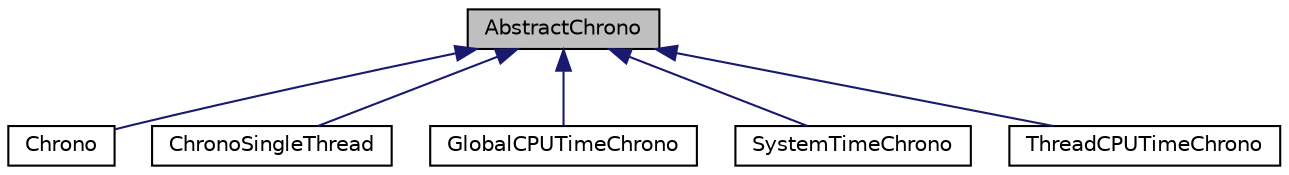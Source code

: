 digraph "AbstractChrono"
{
 // INTERACTIVE_SVG=YES
  bgcolor="transparent";
  edge [fontname="Helvetica",fontsize="10",labelfontname="Helvetica",labelfontsize="10"];
  node [fontname="Helvetica",fontsize="10",shape=record];
  Node0 [label="AbstractChrono",height=0.2,width=0.4,color="black", fillcolor="grey75", style="filled", fontcolor="black"];
  Node0 -> Node1 [dir="back",color="midnightblue",fontsize="10",style="solid",fontname="Helvetica"];
  Node1 [label="Chrono",height=0.2,width=0.4,color="black",URL="$d7/d9f/classumontreal_1_1ssj_1_1util_1_1Chrono.html",tooltip="The Chrono class extends the umontreal.ssj.util.AbstractChrono class and computes the CPU time for th..."];
  Node0 -> Node2 [dir="back",color="midnightblue",fontsize="10",style="solid",fontname="Helvetica"];
  Node2 [label="ChronoSingleThread",height=0.2,width=0.4,color="black",URL="$da/dec/classumontreal_1_1ssj_1_1util_1_1ChronoSingleThread.html",tooltip="This class is deprecated but kept for compatibility with older versions of SSJ. "];
  Node0 -> Node3 [dir="back",color="midnightblue",fontsize="10",style="solid",fontname="Helvetica"];
  Node3 [label="GlobalCPUTimeChrono",height=0.2,width=0.4,color="black",URL="$d6/d0e/classumontreal_1_1ssj_1_1util_1_1GlobalCPUTimeChrono.html",tooltip="Extends the AbstractChrono class to compute the global CPU time used by the Java Virtual Machine..."];
  Node0 -> Node4 [dir="back",color="midnightblue",fontsize="10",style="solid",fontname="Helvetica"];
  Node4 [label="SystemTimeChrono",height=0.2,width=0.4,color="black",URL="$de/d09/classumontreal_1_1ssj_1_1util_1_1SystemTimeChrono.html",tooltip="Extends the AbstractChrono class to compute the total system time using Java’s builtin System..."];
  Node0 -> Node5 [dir="back",color="midnightblue",fontsize="10",style="solid",fontname="Helvetica"];
  Node5 [label="ThreadCPUTimeChrono",height=0.2,width=0.4,color="black",URL="$d1/d71/classumontreal_1_1ssj_1_1util_1_1ThreadCPUTimeChrono.html",tooltip="Extends the AbstractChrono class to compute the CPU time for a single thread. "];
}
